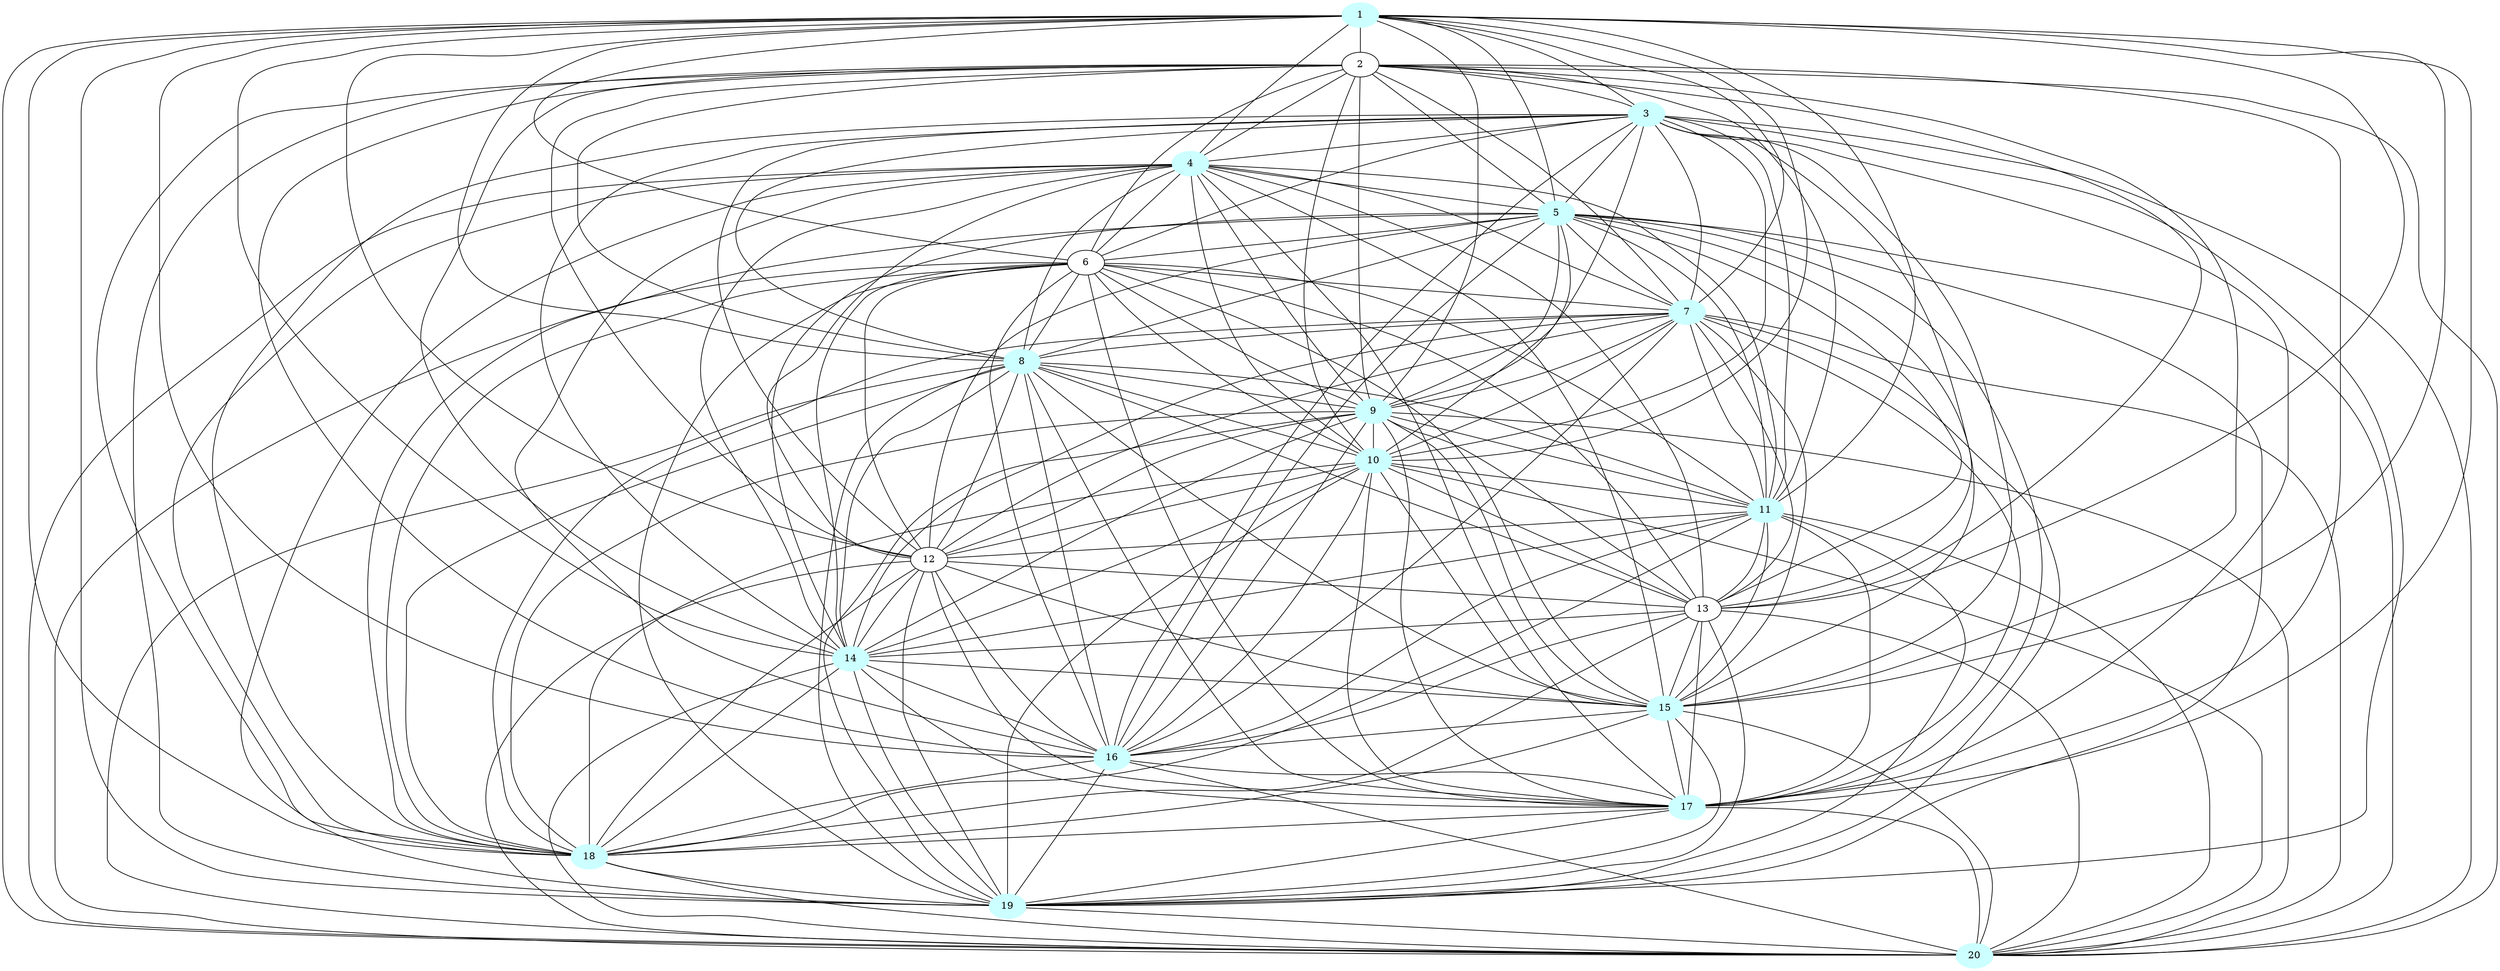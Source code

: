 graph G {
    1 [style=filled, color="#CCFFFF"];
    3 [style=filled, color="#CCFFFF"];
    4 [style=filled, color="#CCFFFF"];
    5 [style=filled, color="#CCFFFF"];
    7 [style=filled, color="#CCFFFF"];
    8 [style=filled, color="#CCFFFF"];
    9 [style=filled, color="#CCFFFF"];
    10 [style=filled, color="#CCFFFF"];
    11 [style=filled, color="#CCFFFF"];
    14 [style=filled, color="#CCFFFF"];
    15 [style=filled, color="#CCFFFF"];
    16 [style=filled, color="#CCFFFF"];
    17 [style=filled, color="#CCFFFF"];
    18 [style=filled, color="#CCFFFF"];
    19 [style=filled, color="#CCFFFF"];
    20 [style=filled, color="#CCFFFF"];
    1 -- 2 [len= 3]
    1 -- 3 [len= 4]
    1 -- 4 [len= 3]
    1 -- 5 [len= 4]
    1 -- 6 [len= 4]
    1 -- 7 [len= 3]
    1 -- 8 [len= 4]
    1 -- 9 [len= 4]
    1 -- 10 [len= 3]
    1 -- 11 [len= 3]
    1 -- 12 [len= 4]
    1 -- 13 [len= 4]
    1 -- 14 [len= 3]
    1 -- 15 [len= 3]
    1 -- 16 [len= 3]
    1 -- 17 [len= 3]
    1 -- 18 [len= 3]
    1 -- 19 [len= 3]
    1 -- 20 [len= 4]
    2 -- 3 [len= 4]
    2 -- 4 [len= 3]
    2 -- 5 [len= 5]
    2 -- 6 [len= 3]
    2 -- 7 [len= 4]
    2 -- 8 [len= 4]
    2 -- 9 [len= 3]
    2 -- 10 [len= 4]
    2 -- 11 [len= 4]
    2 -- 12 [len= 5]
    2 -- 13 [len= 4]
    2 -- 14 [len= 4]
    2 -- 15 [len= 4]
    2 -- 16 [len= 4]
    2 -- 17 [len= 3]
    2 -- 18 [len= 4]
    2 -- 19 [len= 3]
    2 -- 20 [len= 4]
    3 -- 4 [len= 4]
    3 -- 5 [len= 3]
    3 -- 6 [len= 5]
    3 -- 7 [len= 3]
    3 -- 8 [len= 4]
    3 -- 9 [len= 4]
    3 -- 10 [len= 4]
    3 -- 11 [len= 4]
    3 -- 12 [len= 3]
    3 -- 13 [len= 5]
    3 -- 14 [len= 3]
    3 -- 15 [len= 3]
    3 -- 16 [len= 3]
    3 -- 17 [len= 4]
    3 -- 18 [len= 3]
    3 -- 19 [len= 3]
    3 -- 20 [len= 3]
    4 -- 5 [len= 4]
    4 -- 6 [len= 3]
    4 -- 7 [len= 4]
    4 -- 8 [len= 3]
    4 -- 9 [len= 3]
    4 -- 10 [len= 3]
    4 -- 11 [len= 3]
    4 -- 12 [len= 4]
    4 -- 13 [len= 3]
    4 -- 14 [len= 3]
    4 -- 15 [len= 3]
    4 -- 16 [len= 3]
    4 -- 17 [len= 2]
    4 -- 18 [len= 3]
    4 -- 19 [len= 3]
    4 -- 20 [len= 4]
    5 -- 6 [len= 5]
    5 -- 7 [len= 3]
    5 -- 8 [len= 4]
    5 -- 9 [len= 4]
    5 -- 10 [len= 4]
    5 -- 11 [len= 4]
    5 -- 12 [len= 4]
    5 -- 13 [len= 5]
    5 -- 14 [len= 4]
    5 -- 15 [len= 3]
    5 -- 16 [len= 3]
    5 -- 17 [len= 4]
    5 -- 18 [len= 4]
    5 -- 19 [len= 3]
    5 -- 20 [len= 3]
    6 -- 7 [len= 4]
    6 -- 8 [len= 4]
    6 -- 9 [len= 4]
    6 -- 10 [len= 4]
    6 -- 11 [len= 4]
    6 -- 12 [len= 5]
    6 -- 13 [len= 3]
    6 -- 14 [len= 4]
    6 -- 15 [len= 4]
    6 -- 16 [len= 4]
    6 -- 17 [len= 3]
    6 -- 18 [len= 4]
    6 -- 19 [len= 3]
    6 -- 20 [len= 4]
    7 -- 8 [len= 4]
    7 -- 9 [len= 4]
    7 -- 10 [len= 4]
    7 -- 11 [len= 4]
    7 -- 12 [len= 4]
    7 -- 13 [len= 5]
    7 -- 14 [len= 3]
    7 -- 15 [len= 3]
    7 -- 16 [len= 3]
    7 -- 17 [len= 3]
    7 -- 18 [len= 3]
    7 -- 19 [len= 3]
    7 -- 20 [len= 3]
    8 -- 9 [len= 3]
    8 -- 10 [len= 3]
    8 -- 11 [len= 3]
    8 -- 12 [len= 4]
    8 -- 13 [len= 4]
    8 -- 14 [len= 4]
    8 -- 15 [len= 3]
    8 -- 16 [len= 3]
    8 -- 17 [len= 3]
    8 -- 18 [len= 4]
    8 -- 19 [len= 3]
    8 -- 20 [len= 4]
    9 -- 10 [len= 3]
    9 -- 11 [len= 4]
    9 -- 12 [len= 4]
    9 -- 13 [len= 4]
    9 -- 14 [len= 4]
    9 -- 15 [len= 3]
    9 -- 16 [len= 3]
    9 -- 17 [len= 3]
    9 -- 18 [len= 4]
    9 -- 19 [len= 3]
    9 -- 20 [len= 3]
    10 -- 11 [len= 3]
    10 -- 12 [len= 4]
    10 -- 13 [len= 5]
    10 -- 14 [len= 3]
    10 -- 15 [len= 3]
    10 -- 16 [len= 3]
    10 -- 17 [len= 3]
    10 -- 18 [len= 3]
    10 -- 19 [len= 3]
    10 -- 20 [len= 3]
    11 -- 12 [len= 4]
    11 -- 13 [len= 4]
    11 -- 14 [len= 3]
    11 -- 15 [len= 4]
    11 -- 16 [len= 3]
    11 -- 17 [len= 3]
    11 -- 18 [len= 3]
    11 -- 19 [len= 3]
    11 -- 20 [len= 4]
    12 -- 13 [len= 6]
    12 -- 14 [len= 4]
    12 -- 15 [len= 4]
    12 -- 16 [len= 4]
    12 -- 17 [len= 4]
    12 -- 18 [len= 4]
    12 -- 19 [len= 4]
    12 -- 20 [len= 3]
    13 -- 14 [len= 5]
    13 -- 15 [len= 5]
    13 -- 16 [len= 4]
    13 -- 17 [len= 4]
    13 -- 18 [len= 5]
    13 -- 19 [len= 4]
    13 -- 20 [len= 5]
    14 -- 15 [len= 3]
    14 -- 16 [len= 3]
    14 -- 17 [len= 3]
    14 -- 18 [len= 3]
    14 -- 19 [len= 3]
    14 -- 20 [len= 3]
    15 -- 16 [len= 3]
    15 -- 17 [len= 3]
    15 -- 18 [len= 3]
    15 -- 19 [len= 3]
    15 -- 20 [len= 3]
    16 -- 17 [len= 3]
    16 -- 18 [len= 3]
    16 -- 19 [len= 2]
    16 -- 20 [len= 3]
    17 -- 18 [len= 3]
    17 -- 19 [len= 3]
    17 -- 20 [len= 3]
    18 -- 19 [len= 3]
    18 -- 20 [len= 3]
    19 -- 20 [len= 3]
}
